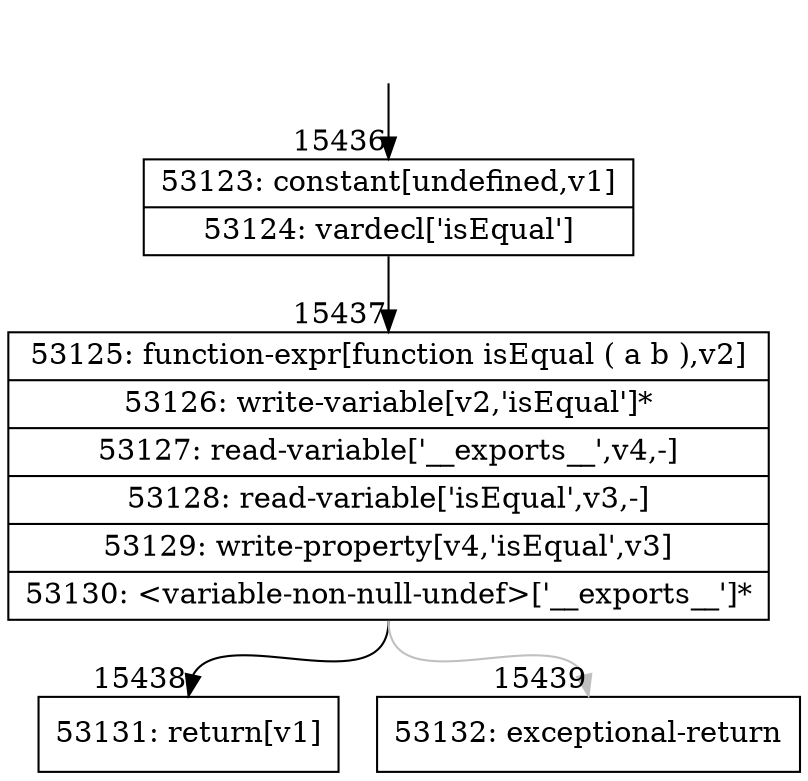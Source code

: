 digraph {
rankdir="TD"
BB_entry1301[shape=none,label=""];
BB_entry1301 -> BB15436 [tailport=s, headport=n, headlabel="    15436"]
BB15436 [shape=record label="{53123: constant[undefined,v1]|53124: vardecl['isEqual']}" ] 
BB15436 -> BB15437 [tailport=s, headport=n, headlabel="      15437"]
BB15437 [shape=record label="{53125: function-expr[function isEqual ( a b ),v2]|53126: write-variable[v2,'isEqual']*|53127: read-variable['__exports__',v4,-]|53128: read-variable['isEqual',v3,-]|53129: write-property[v4,'isEqual',v3]|53130: \<variable-non-null-undef\>['__exports__']*}" ] 
BB15437 -> BB15438 [tailport=s, headport=n, headlabel="      15438"]
BB15437 -> BB15439 [tailport=s, headport=n, color=gray, headlabel="      15439"]
BB15438 [shape=record label="{53131: return[v1]}" ] 
BB15439 [shape=record label="{53132: exceptional-return}" ] 
//#$~ 28382
}
